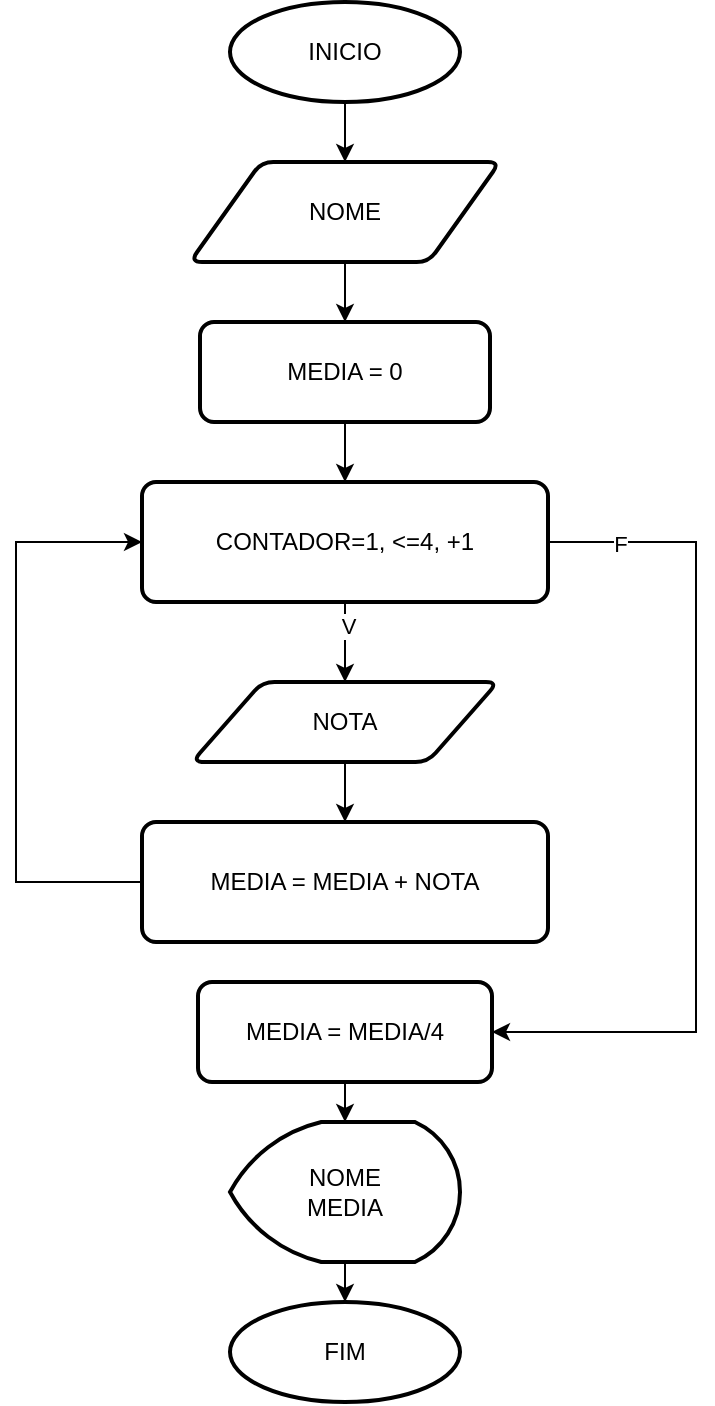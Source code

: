 <mxfile version="25.0.3">
  <diagram name="Página-1" id="nUhrnNKdIpZCtXRVqotB">
    <mxGraphModel dx="1687" dy="980" grid="1" gridSize="10" guides="1" tooltips="1" connect="1" arrows="1" fold="1" page="1" pageScale="1" pageWidth="1169" pageHeight="827" math="0" shadow="0">
      <root>
        <mxCell id="0" />
        <mxCell id="1" parent="0" />
        <mxCell id="MtPXXzMPgPM-lQMDieqq-10" style="edgeStyle=orthogonalEdgeStyle;rounded=0;orthogonalLoop=1;jettySize=auto;html=1;exitX=0.5;exitY=1;exitDx=0;exitDy=0;exitPerimeter=0;entryX=0.5;entryY=0;entryDx=0;entryDy=0;" edge="1" parent="1" source="MtPXXzMPgPM-lQMDieqq-1" target="MtPXXzMPgPM-lQMDieqq-3">
          <mxGeometry relative="1" as="geometry" />
        </mxCell>
        <mxCell id="MtPXXzMPgPM-lQMDieqq-1" value="INICIO" style="strokeWidth=2;html=1;shape=mxgraph.flowchart.start_1;whiteSpace=wrap;" vertex="1" parent="1">
          <mxGeometry x="527" y="20" width="115" height="50" as="geometry" />
        </mxCell>
        <mxCell id="MtPXXzMPgPM-lQMDieqq-2" value="FIM" style="strokeWidth=2;html=1;shape=mxgraph.flowchart.start_1;whiteSpace=wrap;" vertex="1" parent="1">
          <mxGeometry x="527" y="670" width="115" height="50" as="geometry" />
        </mxCell>
        <mxCell id="MtPXXzMPgPM-lQMDieqq-11" style="edgeStyle=orthogonalEdgeStyle;rounded=0;orthogonalLoop=1;jettySize=auto;html=1;exitX=0.5;exitY=1;exitDx=0;exitDy=0;" edge="1" parent="1" source="MtPXXzMPgPM-lQMDieqq-3" target="MtPXXzMPgPM-lQMDieqq-4">
          <mxGeometry relative="1" as="geometry" />
        </mxCell>
        <mxCell id="MtPXXzMPgPM-lQMDieqq-3" value="NOME" style="shape=parallelogram;html=1;strokeWidth=2;perimeter=parallelogramPerimeter;whiteSpace=wrap;rounded=1;arcSize=12;size=0.23;" vertex="1" parent="1">
          <mxGeometry x="507" y="100" width="155" height="50" as="geometry" />
        </mxCell>
        <mxCell id="MtPXXzMPgPM-lQMDieqq-12" style="edgeStyle=orthogonalEdgeStyle;rounded=0;orthogonalLoop=1;jettySize=auto;html=1;exitX=0.5;exitY=1;exitDx=0;exitDy=0;entryX=0.5;entryY=0;entryDx=0;entryDy=0;" edge="1" parent="1" source="MtPXXzMPgPM-lQMDieqq-4" target="MtPXXzMPgPM-lQMDieqq-5">
          <mxGeometry relative="1" as="geometry" />
        </mxCell>
        <mxCell id="MtPXXzMPgPM-lQMDieqq-4" value="MEDIA = 0" style="rounded=1;whiteSpace=wrap;html=1;absoluteArcSize=1;arcSize=14;strokeWidth=2;" vertex="1" parent="1">
          <mxGeometry x="512" y="180" width="145" height="50" as="geometry" />
        </mxCell>
        <mxCell id="MtPXXzMPgPM-lQMDieqq-14" style="edgeStyle=orthogonalEdgeStyle;rounded=0;orthogonalLoop=1;jettySize=auto;html=1;exitX=0.5;exitY=1;exitDx=0;exitDy=0;entryX=0.5;entryY=0;entryDx=0;entryDy=0;" edge="1" parent="1" source="MtPXXzMPgPM-lQMDieqq-5" target="MtPXXzMPgPM-lQMDieqq-6">
          <mxGeometry relative="1" as="geometry" />
        </mxCell>
        <mxCell id="MtPXXzMPgPM-lQMDieqq-22" value="V" style="edgeLabel;html=1;align=center;verticalAlign=middle;resizable=0;points=[];" vertex="1" connectable="0" parent="MtPXXzMPgPM-lQMDieqq-14">
          <mxGeometry x="-0.398" y="1" relative="1" as="geometry">
            <mxPoint as="offset" />
          </mxGeometry>
        </mxCell>
        <mxCell id="MtPXXzMPgPM-lQMDieqq-19" style="edgeStyle=orthogonalEdgeStyle;rounded=0;orthogonalLoop=1;jettySize=auto;html=1;exitX=1;exitY=0.5;exitDx=0;exitDy=0;entryX=1;entryY=0.5;entryDx=0;entryDy=0;" edge="1" parent="1" source="MtPXXzMPgPM-lQMDieqq-5" target="MtPXXzMPgPM-lQMDieqq-8">
          <mxGeometry relative="1" as="geometry">
            <Array as="points">
              <mxPoint x="760" y="290" />
              <mxPoint x="760" y="535" />
            </Array>
          </mxGeometry>
        </mxCell>
        <mxCell id="MtPXXzMPgPM-lQMDieqq-20" value="F" style="edgeLabel;html=1;align=center;verticalAlign=middle;resizable=0;points=[];" vertex="1" connectable="0" parent="MtPXXzMPgPM-lQMDieqq-19">
          <mxGeometry x="-0.829" y="-1" relative="1" as="geometry">
            <mxPoint as="offset" />
          </mxGeometry>
        </mxCell>
        <mxCell id="MtPXXzMPgPM-lQMDieqq-5" value="CONTADOR=1, &amp;lt;=4, +1" style="rounded=1;whiteSpace=wrap;html=1;absoluteArcSize=1;arcSize=14;strokeWidth=2;" vertex="1" parent="1">
          <mxGeometry x="483" y="260" width="203" height="60" as="geometry" />
        </mxCell>
        <mxCell id="MtPXXzMPgPM-lQMDieqq-16" style="edgeStyle=orthogonalEdgeStyle;rounded=0;orthogonalLoop=1;jettySize=auto;html=1;exitX=0.5;exitY=1;exitDx=0;exitDy=0;entryX=0.5;entryY=0;entryDx=0;entryDy=0;" edge="1" parent="1" source="MtPXXzMPgPM-lQMDieqq-6" target="MtPXXzMPgPM-lQMDieqq-7">
          <mxGeometry relative="1" as="geometry" />
        </mxCell>
        <mxCell id="MtPXXzMPgPM-lQMDieqq-6" value="NOTA" style="shape=parallelogram;html=1;strokeWidth=2;perimeter=parallelogramPerimeter;whiteSpace=wrap;rounded=1;arcSize=12;size=0.23;" vertex="1" parent="1">
          <mxGeometry x="508" y="360" width="153" height="40" as="geometry" />
        </mxCell>
        <mxCell id="MtPXXzMPgPM-lQMDieqq-13" style="edgeStyle=orthogonalEdgeStyle;rounded=0;orthogonalLoop=1;jettySize=auto;html=1;exitX=0;exitY=0.5;exitDx=0;exitDy=0;entryX=0;entryY=0.5;entryDx=0;entryDy=0;" edge="1" parent="1" source="MtPXXzMPgPM-lQMDieqq-7" target="MtPXXzMPgPM-lQMDieqq-5">
          <mxGeometry relative="1" as="geometry">
            <Array as="points">
              <mxPoint x="420" y="460" />
              <mxPoint x="420" y="290" />
            </Array>
          </mxGeometry>
        </mxCell>
        <mxCell id="MtPXXzMPgPM-lQMDieqq-7" value="MEDIA = MEDIA + NOTA&lt;span style=&quot;color: rgba(0, 0, 0, 0); font-family: monospace; font-size: 0px; text-align: start; text-wrap-mode: nowrap;&quot;&gt;%3CmxGraphModel%3E%3Croot%3E%3CmxCell%20id%3D%220%22%2F%3E%3CmxCell%20id%3D%221%22%20parent%3D%220%22%2F%3E%3CmxCell%20id%3D%222%22%20value%3D%22CONTADOR%3D1%2C%20%26amp%3Blt%3B%3D4%2C%20%2B1%22%20style%3D%22rounded%3D1%3BwhiteSpace%3Dwrap%3Bhtml%3D1%3BabsoluteArcSize%3D1%3BarcSize%3D14%3BstrokeWidth%3D2%3B%22%20vertex%3D%221%22%20parent%3D%221%22%3E%3CmxGeometry%20x%3D%22483%22%20y%3D%22260%22%20width%3D%22203%22%20height%3D%2260%22%20as%3D%22geometry%22%2F%3E%3C%2FmxCell%3E%3C%2Froot%3E%3C%2FmxGraphModel%3E&lt;/span&gt;" style="rounded=1;whiteSpace=wrap;html=1;absoluteArcSize=1;arcSize=14;strokeWidth=2;" vertex="1" parent="1">
          <mxGeometry x="483" y="430" width="203" height="60" as="geometry" />
        </mxCell>
        <mxCell id="MtPXXzMPgPM-lQMDieqq-8" value="MEDIA = MEDIA/4" style="rounded=1;whiteSpace=wrap;html=1;absoluteArcSize=1;arcSize=14;strokeWidth=2;" vertex="1" parent="1">
          <mxGeometry x="511" y="510" width="147" height="50" as="geometry" />
        </mxCell>
        <mxCell id="MtPXXzMPgPM-lQMDieqq-9" value="NOME&lt;div&gt;MEDIA&lt;/div&gt;" style="strokeWidth=2;html=1;shape=mxgraph.flowchart.display;whiteSpace=wrap;" vertex="1" parent="1">
          <mxGeometry x="527" y="580" width="115" height="70" as="geometry" />
        </mxCell>
        <mxCell id="MtPXXzMPgPM-lQMDieqq-23" style="edgeStyle=orthogonalEdgeStyle;rounded=0;orthogonalLoop=1;jettySize=auto;html=1;exitX=0.5;exitY=1;exitDx=0;exitDy=0;entryX=0.5;entryY=0;entryDx=0;entryDy=0;entryPerimeter=0;" edge="1" parent="1" source="MtPXXzMPgPM-lQMDieqq-8" target="MtPXXzMPgPM-lQMDieqq-9">
          <mxGeometry relative="1" as="geometry" />
        </mxCell>
        <mxCell id="MtPXXzMPgPM-lQMDieqq-24" style="edgeStyle=orthogonalEdgeStyle;rounded=0;orthogonalLoop=1;jettySize=auto;html=1;exitX=0.5;exitY=1;exitDx=0;exitDy=0;exitPerimeter=0;entryX=0.5;entryY=0;entryDx=0;entryDy=0;entryPerimeter=0;" edge="1" parent="1" source="MtPXXzMPgPM-lQMDieqq-9" target="MtPXXzMPgPM-lQMDieqq-2">
          <mxGeometry relative="1" as="geometry" />
        </mxCell>
      </root>
    </mxGraphModel>
  </diagram>
</mxfile>
